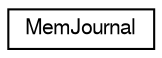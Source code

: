 digraph "Graphical Class Hierarchy"
{
  edge [fontname="FreeSans",fontsize="10",labelfontname="FreeSans",labelfontsize="10"];
  node [fontname="FreeSans",fontsize="10",shape=record];
  rankdir="LR";
  Node0 [label="MemJournal",height=0.2,width=0.4,color="black", fillcolor="white", style="filled",URL="$structMemJournal.html"];
}
